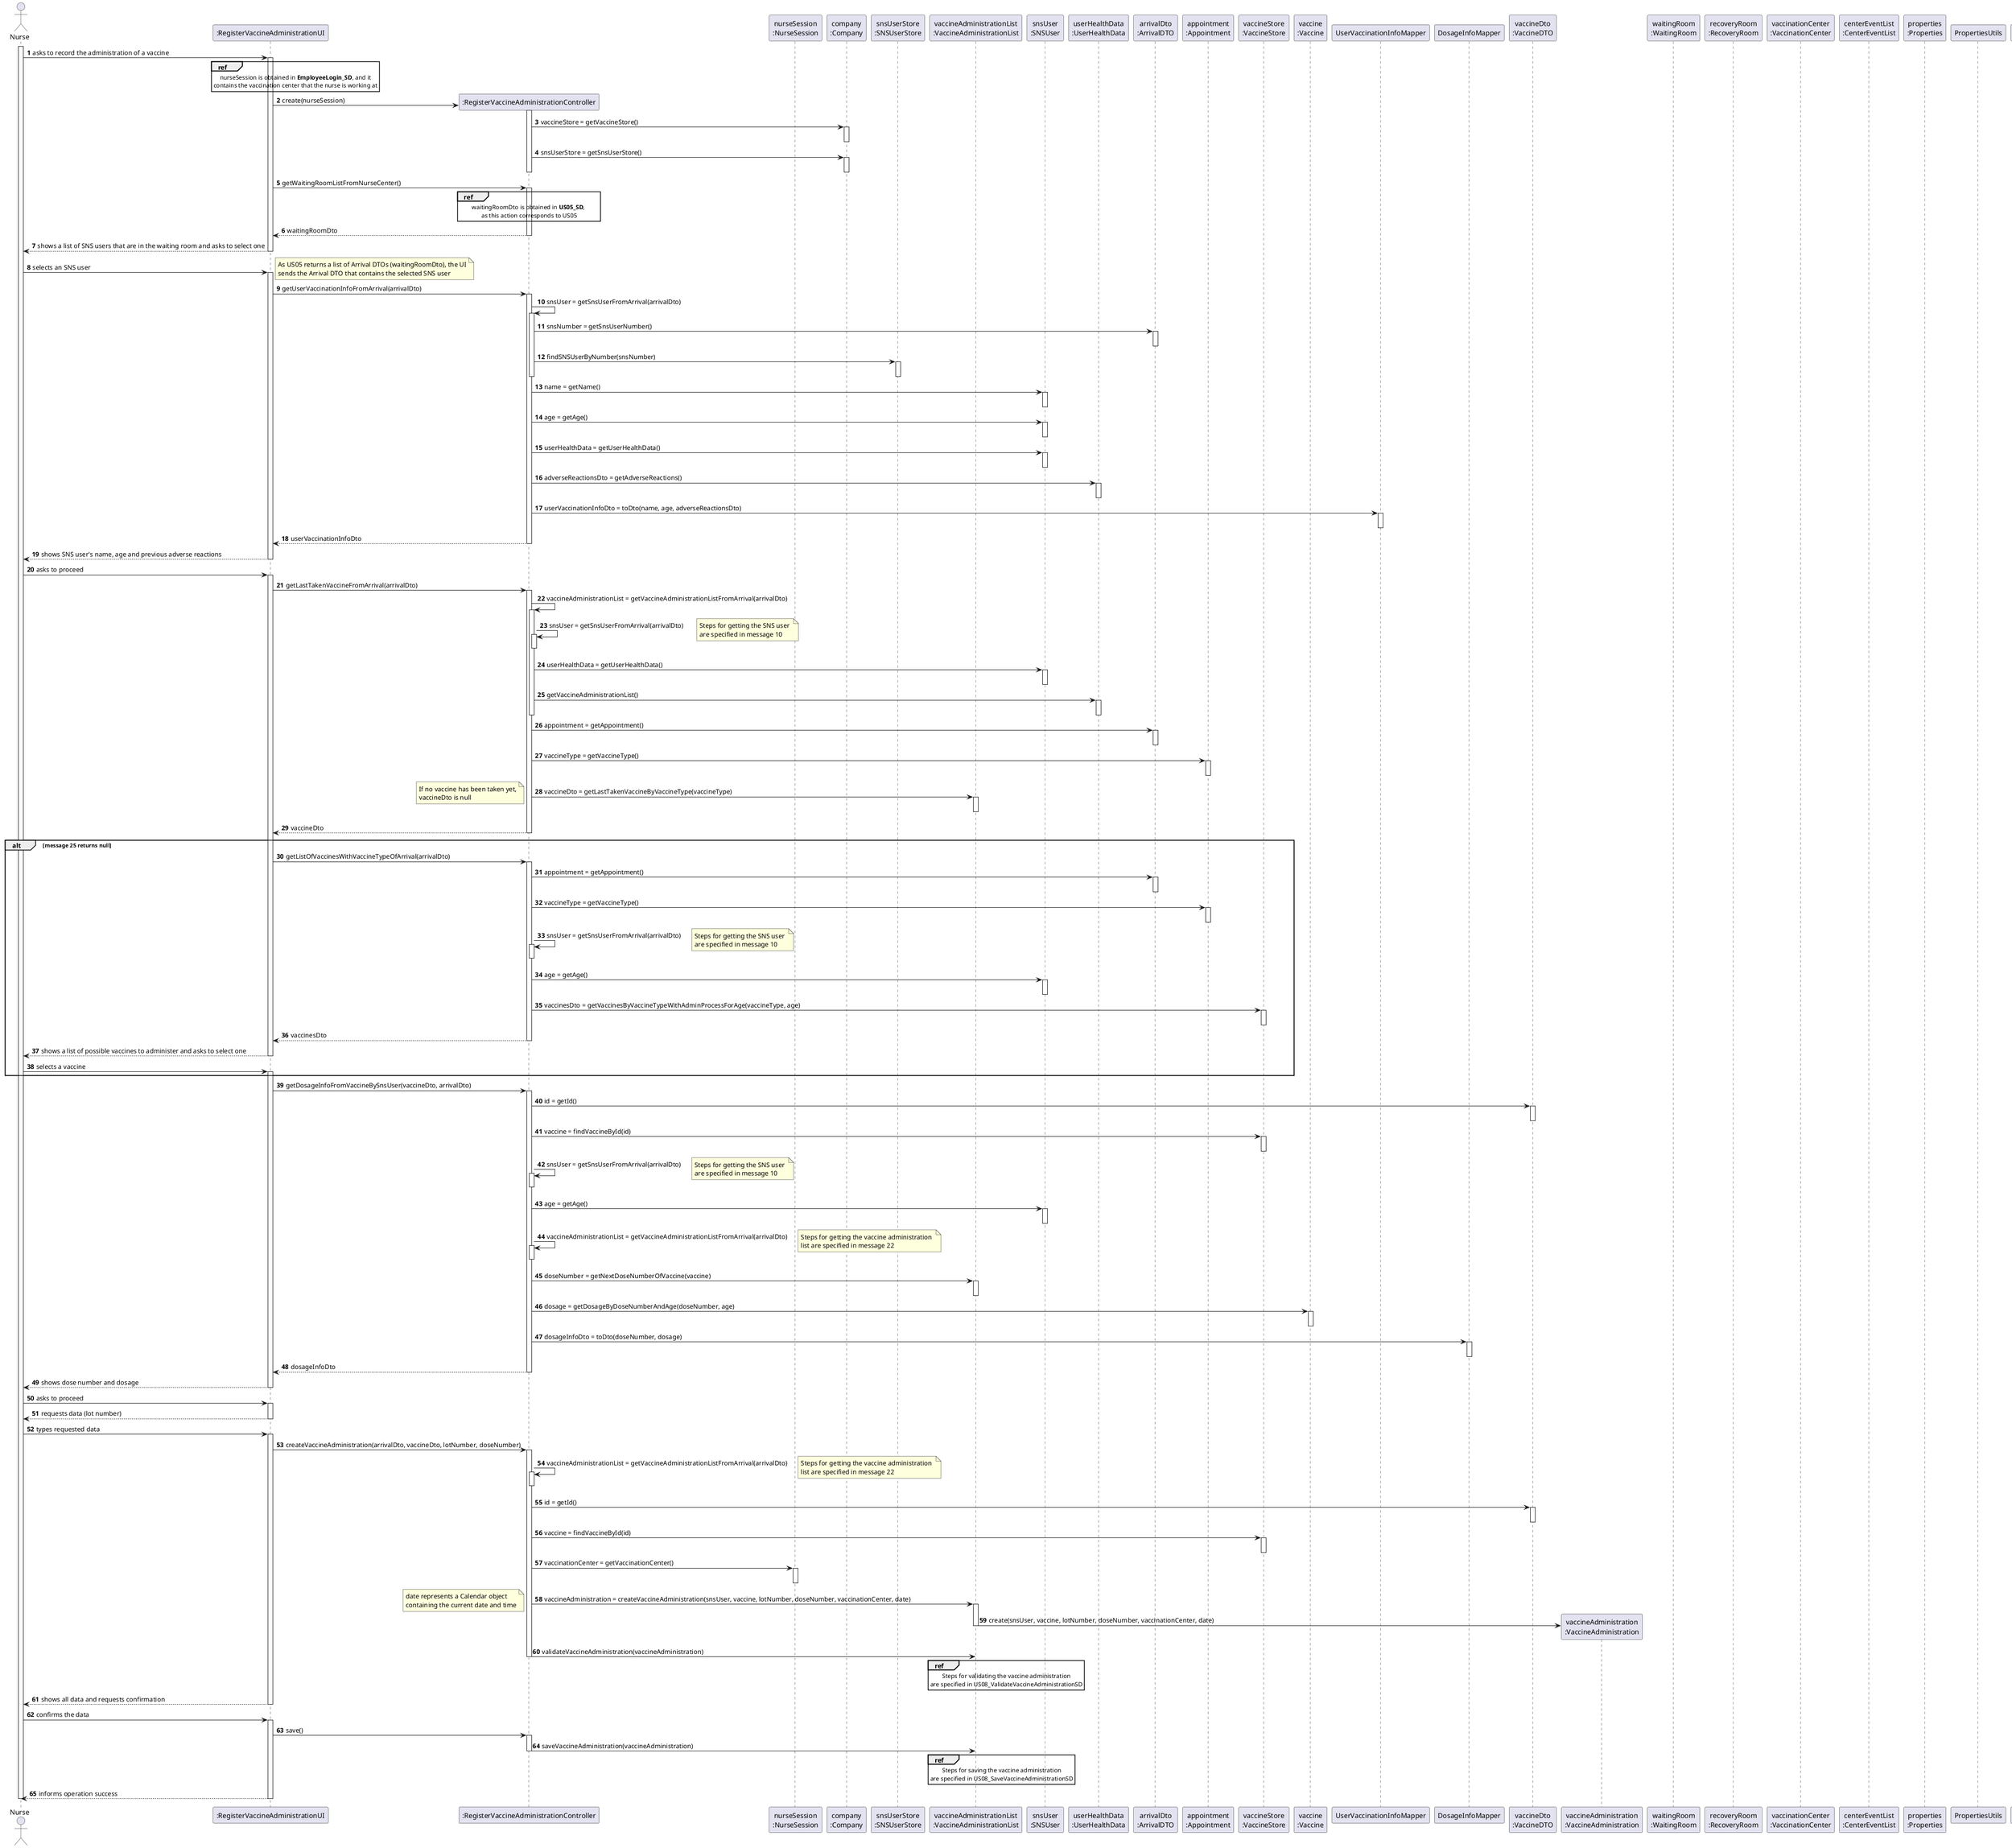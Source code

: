 @startuml US01_SD
autonumber
' hide footbox
actor "Nurse" as nurse

participant ":RegisterVaccineAdministrationUI" as ui
participant ":RegisterVaccineAdministrationController" as controller
participant "nurseSession\n:NurseSession" as nurseSession
participant "company\n:Company" as company
participant "snsUserStore\n:SNSUserStore" as snsUserStore
participant "vaccineAdministrationList\n:VaccineAdministrationList" as vaccineAdministrationList
participant "snsUser\n:SNSUser" as snsUser
participant "userHealthData\n:UserHealthData" as userHealthData
participant "arrivalDto\n:ArrivalDTO" as arrivalDto
participant "appointment\n:Appointment" as appointment
participant "vaccineStore\n:VaccineStore" as vaccineStore
participant "vaccine\n:Vaccine" as vaccine
participant "UserVaccinationInfoMapper" as userVaccinationInfoMapper
participant "DosageInfoMapper" as dosageInfoMapper
participant "vaccineDto\n:VaccineDTO" as vaccineDto
participant "vaccineAdministration\n:VaccineAdministration" as vaccineAdministration
participant "waitingRoom\n:WaitingRoom" as waitingRoom
participant "recoveryRoom\n:RecoveryRoom" as recoveryRoom
participant "vaccinationCenter\n:VaccinationCenter" as vaccinationCenter
participant "centerEventList\n:CenterEventList" as centerEventList
participant "properties\n:Properties" as properties
participant "PropertiesUtils" as propertiesUtils
participant "UserNotificationMapper" as userNotificationMapper
participant "SenderFactory" as senderFactory
participant "Sender" as sender
participant "timer:Timer" as timer
participant "removeRecoveryRoomTask:RemoveRecoveryRoomTask" as removeRecoveryRoomTask

participant "waitingRoomDto\n:List<ArrivalDTO>" as waitingRoomDto
' participant "vaccines\n:List<Vaccine>" as vaccinesList
participant "vaccinesDto\n:List<VaccineDTO>" as vaccinesDtoList
participant "adverseReactionsDto\n:List<AdverseReactionDTO>" as adverseReactionsList

activate nurse

nurse -> ui : asks to record the administration of a vaccine

activate ui
  ref over ui
    nurseSession is obtained in **EmployeeLogin_SD**, and it
    contains the vaccination center that the nurse is working at
  end ref
  ui -> controller** : create(nurseSession)
  activate controller
    controller -> company : vaccineStore = getVaccineStore()
    activate company
    deactivate company
    controller -> company : snsUserStore = getSnsUserStore()
    activate company
    deactivate company
  deactivate controller
  ui -> controller : getWaitingRoomListFromNurseCenter()
  activate controller
    ref over controller
      waitingRoomDto is obtained in **US05_SD**, 
      as this action corresponds to US05
    end ref
    controller --> ui : waitingRoomDto
  deactivate controller
  ui --> nurse : shows a list of SNS users that are in the waiting room and asks to select one
deactivate ui

nurse -> ui : selects an SNS user

activate ui
  note right
    As US05 returns a list of Arrival DTOs (waitingRoomDto), the UI
    sends the Arrival DTO that contains the selected SNS user
  end note
  ui -> controller : getUserVaccinationInfoFromArrival(arrivalDto)
  activate controller
    controller -> controller : snsUser = getSnsUserFromArrival(arrivalDto)
    activate controller
      controller -> arrivalDto : snsNumber = getSnsUserNumber()
      activate arrivalDto
      deactivate arrivalDto
      controller -> snsUserStore : findSNSUserByNumber(snsNumber)
      activate snsUserStore
      deactivate snsUserStore
    deactivate controller
    controller -> snsUser : name = getName()
    activate snsUser
    deactivate snsUser
    controller -> snsUser : age = getAge()
    activate snsUser
    deactivate snsUser
    controller -> snsUser : userHealthData = getUserHealthData()
    activate snsUser
    deactivate snsUser
    controller -> userHealthData : adverseReactionsDto = getAdverseReactions()
    activate userHealthData
    deactivate userHealthData
    controller -> userVaccinationInfoMapper : userVaccinationInfoDto = toDto(name, age, adverseReactionsDto)
    activate userVaccinationInfoMapper
    deactivate userVaccinationInfoMapper
    controller --> ui : userVaccinationInfoDto
  deactivate controller
  ui --> nurse : shows SNS user's name, age and previous adverse reactions
deactivate ui

nurse -> ui : asks to proceed

activate ui
  ui -> controller : getLastTakenVaccineFromArrival(arrivalDto)
  activate controller
    controller -> controller : vaccineAdministrationList = getVaccineAdministrationListFromArrival(arrivalDto)
    activate controller
      controller -> controller : snsUser = getSnsUserFromArrival(arrivalDto)
      activate controller
      deactivate controller
      note right
        Steps for getting the SNS user 
        are specified in message 10
      end note
      controller -> snsUser : userHealthData = getUserHealthData()
      activate snsUser
      deactivate snsUser
      controller -> userHealthData : getVaccineAdministrationList()
      activate userHealthData
      deactivate userHealthData
    deactivate controller
    controller -> arrivalDto : appointment = getAppointment()
    activate arrivalDto
    deactivate arrivalDto
    controller -> appointment : vaccineType = getVaccineType()
    activate appointment
    deactivate appointment
    controller -> vaccineAdministrationList : vaccineDto = getLastTakenVaccineByVaccineType(vaccineType)
    activate vaccineAdministrationList
    deactivate vaccineAdministrationList
    note left
      If no vaccine has been taken yet,
      vaccineDto is null
    end note
    controller --> ui : vaccineDto
  deactivate controller
  alt message 25 returns null
  ui -> controller : getListOfVaccinesWithVaccineTypeOfArrival(arrivalDto)
  activate controller
    controller -> arrivalDto : appointment = getAppointment()
    activate arrivalDto
    deactivate arrivalDto
    controller -> appointment : vaccineType = getVaccineType()
    activate appointment
    deactivate appointment
    controller -> controller : snsUser = getSnsUserFromArrival(arrivalDto)
    activate controller
    deactivate controller
    note right
      Steps for getting the SNS user 
      are specified in message 10
    end note
    controller -> snsUser : age = getAge()
    activate snsUser
    deactivate snsUser
    controller -> vaccineStore : vaccinesDto = getVaccinesByVaccineTypeWithAdminProcessForAge(vaccineType, age)
    activate vaccineStore
    deactivate vaccineStore
    controller --> ui : vaccinesDto
  deactivate controller
  ui --> nurse : shows a list of possible vaccines to administer and asks to select one
deactivate ui

nurse -> ui : selects a vaccine

activate ui
  end
  ui -> controller : getDosageInfoFromVaccineBySnsUser(vaccineDto, arrivalDto)
  activate controller
    controller -> vaccineDto : id = getId()
    activate vaccineDto
    deactivate vaccineDto
    controller -> vaccineStore : vaccine = findVaccineById(id)
    activate vaccineStore
    deactivate vaccineStore
    controller -> controller : snsUser = getSnsUserFromArrival(arrivalDto)
    activate controller
    deactivate controller
    note right
      Steps for getting the SNS user 
      are specified in message 10
    end note
    controller -> snsUser : age = getAge()
    activate snsUser
    deactivate snsUser
    controller -> controller : vaccineAdministrationList = getVaccineAdministrationListFromArrival(arrivalDto)
    activate controller
    deactivate controller
    note right
        Steps for getting the vaccine administration 
        list are specified in message 22
    end note
    controller -> vaccineAdministrationList : doseNumber = getNextDoseNumberOfVaccine(vaccine)
    activate vaccineAdministrationList
    deactivate vaccineAdministrationList
    controller -> vaccine : dosage = getDosageByDoseNumberAndAge(doseNumber, age)
    activate vaccine
    deactivate vaccine
    controller -> dosageInfoMapper : dosageInfoDto = toDto(doseNumber, dosage)
    activate dosageInfoMapper
    deactivate dosageInfoMapper
    controller --> ui : dosageInfoDto
  deactivate controller
  ui --> nurse : shows dose number and dosage
deactivate ui

nurse -> ui : asks to proceed

activate ui
  ui --> nurse : requests data (lot number)
deactivate ui

nurse -> ui : types requested data

activate ui 
  ui -> controller : createVaccineAdministration(arrivalDto, vaccineDto, lotNumber, doseNumber)
  activate controller
    controller -> controller : vaccineAdministrationList = getVaccineAdministrationListFromArrival(arrivalDto)
    activate controller
    deactivate controller
    note right
        Steps for getting the vaccine administration 
        list are specified in message 22
    end note
    controller -> vaccineDto : id = getId()
    activate vaccineDto
    deactivate vaccineDto
    controller -> vaccineStore : vaccine = findVaccineById(id)
    activate vaccineStore
    deactivate vaccineStore
    controller -> nurseSession : vaccinationCenter = getVaccinationCenter()
    activate nurseSession
    deactivate nurseSession
    controller -> vaccineAdministrationList : vaccineAdministration = createVaccineAdministration(snsUser, vaccine, lotNumber, doseNumber, vaccinationCenter, date)
    note left
      date represents a Calendar object
      containing the current date and time
    end note
    activate vaccineAdministrationList
      vaccineAdministrationList -> vaccineAdministration** : create(snsUser, vaccine, lotNumber, doseNumber, vaccinationCenter, date)
    deactivate vaccineAdministrationList
    controller -> vaccineAdministrationList : validateVaccineAdministration(vaccineAdministration)
    ref over vaccineAdministrationList
      Steps for validating the vaccine administration
      are specified in US08_ValidateVaccineAdministrationSD
    end ref
  deactivate controller
  ui --> nurse : shows all data and requests confirmation
deactivate ui

nurse -> ui : confirms the data

activate ui
  ui -> controller : save()
  activate controller 
    controller -> vaccineAdministrationList : saveVaccineAdministration(vaccineAdministration)
    ref over vaccineAdministrationList
      Steps for saving the vaccine administration
      are specified in US08_SaveVaccineAdministrationSD
    end ref
  deactivate controller
  ui --> nurse: informs operation success
deactivate ui

deactivate nurse